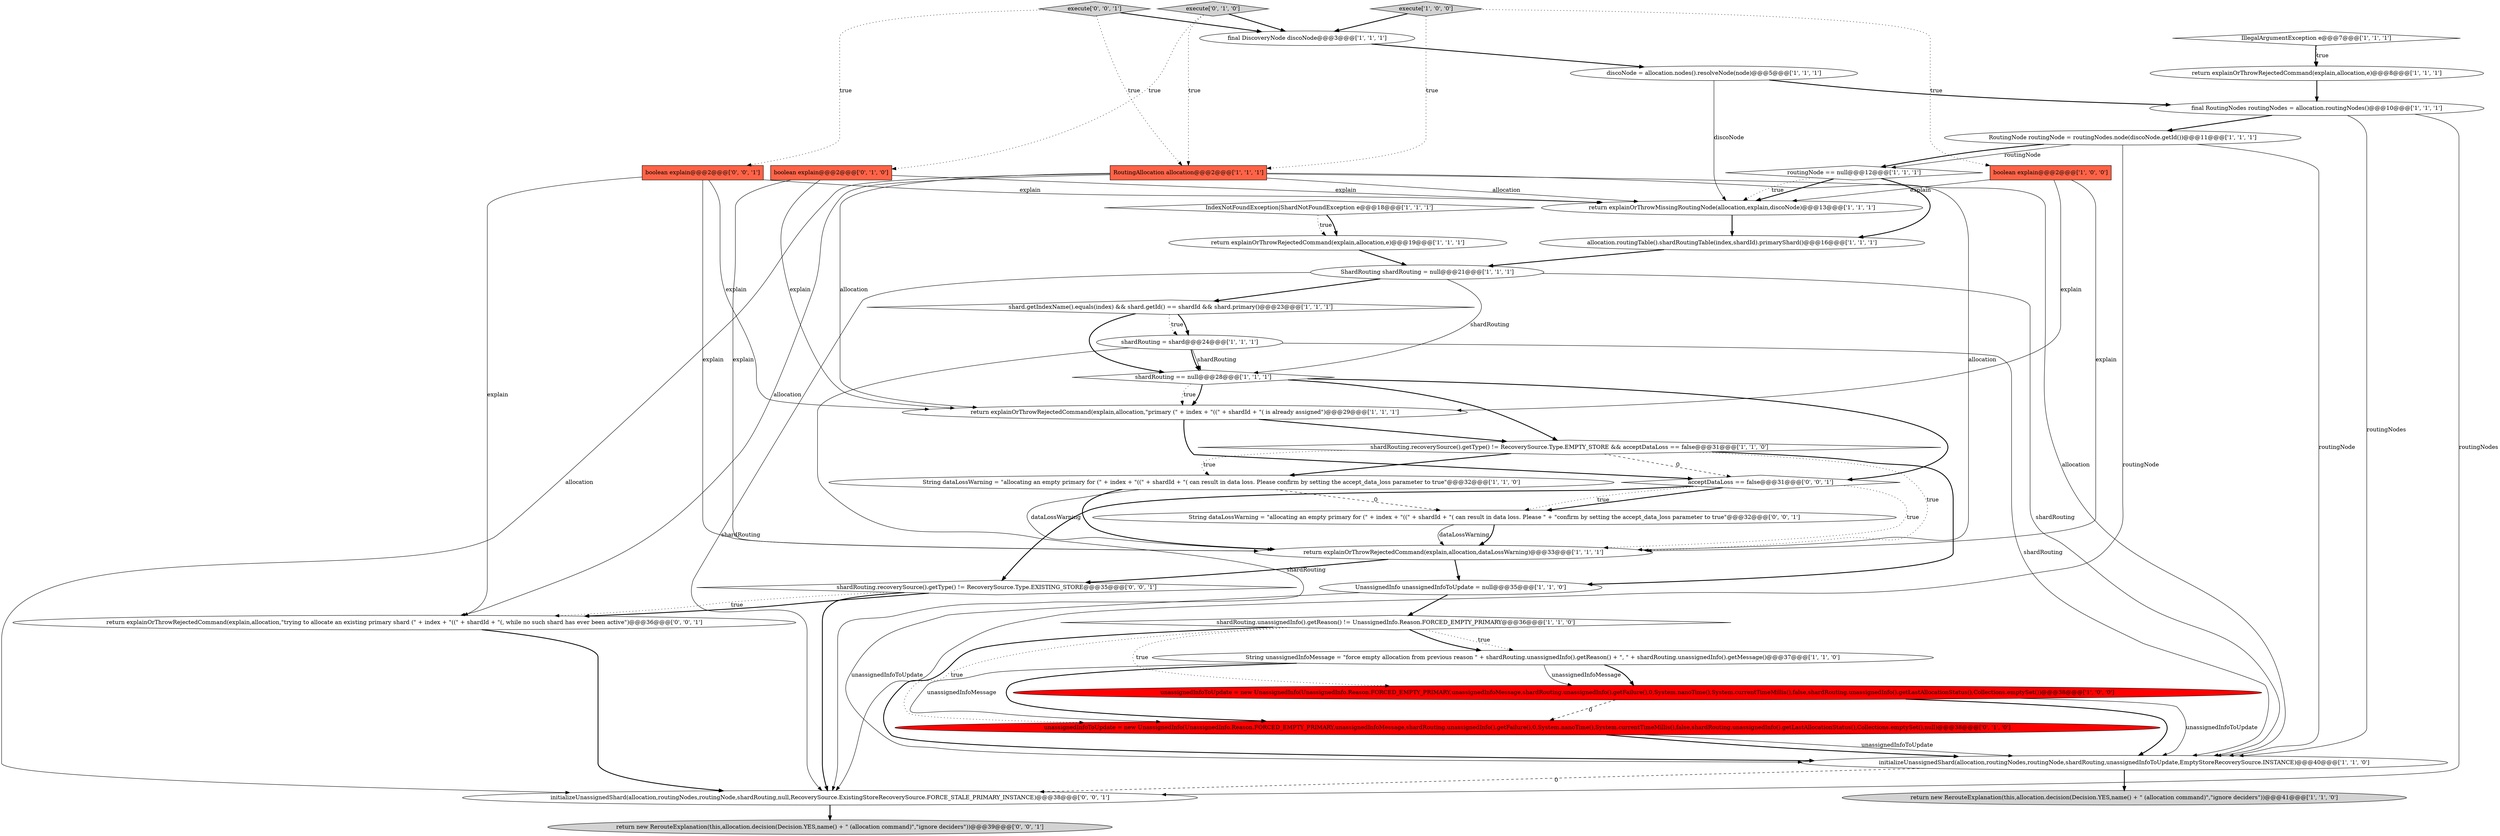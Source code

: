 digraph {
10 [style = filled, label = "shardRouting.unassignedInfo().getReason() != UnassignedInfo.Reason.FORCED_EMPTY_PRIMARY@@@36@@@['1', '1', '0']", fillcolor = white, shape = diamond image = "AAA0AAABBB1BBB"];
37 [style = filled, label = "execute['0', '0', '1']", fillcolor = lightgray, shape = diamond image = "AAA0AAABBB3BBB"];
23 [style = filled, label = "IllegalArgumentException e@@@7@@@['1', '1', '1']", fillcolor = white, shape = diamond image = "AAA0AAABBB1BBB"];
13 [style = filled, label = "return explainOrThrowRejectedCommand(explain,allocation,\"primary (\" + index + \"((\" + shardId + \"( is already assigned\")@@@29@@@['1', '1', '1']", fillcolor = white, shape = ellipse image = "AAA0AAABBB1BBB"];
29 [style = filled, label = "execute['0', '1', '0']", fillcolor = lightgray, shape = diamond image = "AAA0AAABBB2BBB"];
8 [style = filled, label = "UnassignedInfo unassignedInfoToUpdate = null@@@35@@@['1', '1', '0']", fillcolor = white, shape = ellipse image = "AAA0AAABBB1BBB"];
18 [style = filled, label = "discoNode = allocation.nodes().resolveNode(node)@@@5@@@['1', '1', '1']", fillcolor = white, shape = ellipse image = "AAA0AAABBB1BBB"];
21 [style = filled, label = "initializeUnassignedShard(allocation,routingNodes,routingNode,shardRouting,unassignedInfoToUpdate,EmptyStoreRecoverySource.INSTANCE)@@@40@@@['1', '1', '0']", fillcolor = white, shape = ellipse image = "AAA0AAABBB1BBB"];
24 [style = filled, label = "RoutingAllocation allocation@@@2@@@['1', '1', '1']", fillcolor = tomato, shape = box image = "AAA0AAABBB1BBB"];
28 [style = filled, label = "boolean explain@@@2@@@['0', '1', '0']", fillcolor = tomato, shape = box image = "AAA0AAABBB2BBB"];
34 [style = filled, label = "boolean explain@@@2@@@['0', '0', '1']", fillcolor = tomato, shape = box image = "AAA0AAABBB3BBB"];
22 [style = filled, label = "execute['1', '0', '0']", fillcolor = lightgray, shape = diamond image = "AAA0AAABBB1BBB"];
32 [style = filled, label = "return new RerouteExplanation(this,allocation.decision(Decision.YES,name() + \" (allocation command)\",\"ignore deciders\"))@@@39@@@['0', '0', '1']", fillcolor = lightgray, shape = ellipse image = "AAA0AAABBB3BBB"];
1 [style = filled, label = "return explainOrThrowRejectedCommand(explain,allocation,dataLossWarning)@@@33@@@['1', '1', '1']", fillcolor = white, shape = ellipse image = "AAA0AAABBB1BBB"];
17 [style = filled, label = "String unassignedInfoMessage = \"force empty allocation from previous reason \" + shardRouting.unassignedInfo().getReason() + \", \" + shardRouting.unassignedInfo().getMessage()@@@37@@@['1', '1', '0']", fillcolor = white, shape = ellipse image = "AAA0AAABBB1BBB"];
11 [style = filled, label = "return explainOrThrowRejectedCommand(explain,allocation,e)@@@8@@@['1', '1', '1']", fillcolor = white, shape = ellipse image = "AAA0AAABBB1BBB"];
0 [style = filled, label = "final RoutingNodes routingNodes = allocation.routingNodes()@@@10@@@['1', '1', '1']", fillcolor = white, shape = ellipse image = "AAA0AAABBB1BBB"];
14 [style = filled, label = "shardRouting == null@@@28@@@['1', '1', '1']", fillcolor = white, shape = diamond image = "AAA0AAABBB1BBB"];
26 [style = filled, label = "return explainOrThrowMissingRoutingNode(allocation,explain,discoNode)@@@13@@@['1', '1', '1']", fillcolor = white, shape = ellipse image = "AAA0AAABBB1BBB"];
25 [style = filled, label = "return new RerouteExplanation(this,allocation.decision(Decision.YES,name() + \" (allocation command)\",\"ignore deciders\"))@@@41@@@['1', '1', '0']", fillcolor = lightgray, shape = ellipse image = "AAA0AAABBB1BBB"];
5 [style = filled, label = "String dataLossWarning = \"allocating an empty primary for (\" + index + \"((\" + shardId + \"( can result in data loss. Please confirm by setting the accept_data_loss parameter to true\"@@@32@@@['1', '1', '0']", fillcolor = white, shape = ellipse image = "AAA0AAABBB1BBB"];
6 [style = filled, label = "IndexNotFoundException|ShardNotFoundException e@@@18@@@['1', '1', '1']", fillcolor = white, shape = diamond image = "AAA0AAABBB1BBB"];
4 [style = filled, label = "unassignedInfoToUpdate = new UnassignedInfo(UnassignedInfo.Reason.FORCED_EMPTY_PRIMARY,unassignedInfoMessage,shardRouting.unassignedInfo().getFailure(),0,System.nanoTime(),System.currentTimeMillis(),false,shardRouting.unassignedInfo().getLastAllocationStatus(),Collections.emptySet())@@@38@@@['1', '0', '0']", fillcolor = red, shape = ellipse image = "AAA1AAABBB1BBB"];
15 [style = filled, label = "shardRouting.recoverySource().getType() != RecoverySource.Type.EMPTY_STORE && acceptDataLoss == false@@@31@@@['1', '1', '0']", fillcolor = white, shape = diamond image = "AAA0AAABBB1BBB"];
19 [style = filled, label = "routingNode == null@@@12@@@['1', '1', '1']", fillcolor = white, shape = diamond image = "AAA0AAABBB1BBB"];
7 [style = filled, label = "ShardRouting shardRouting = null@@@21@@@['1', '1', '1']", fillcolor = white, shape = ellipse image = "AAA0AAABBB1BBB"];
9 [style = filled, label = "boolean explain@@@2@@@['1', '0', '0']", fillcolor = tomato, shape = box image = "AAA0AAABBB1BBB"];
12 [style = filled, label = "return explainOrThrowRejectedCommand(explain,allocation,e)@@@19@@@['1', '1', '1']", fillcolor = white, shape = ellipse image = "AAA0AAABBB1BBB"];
20 [style = filled, label = "final DiscoveryNode discoNode@@@3@@@['1', '1', '1']", fillcolor = white, shape = ellipse image = "AAA0AAABBB1BBB"];
3 [style = filled, label = "allocation.routingTable().shardRoutingTable(index,shardId).primaryShard()@@@16@@@['1', '1', '1']", fillcolor = white, shape = ellipse image = "AAA0AAABBB1BBB"];
38 [style = filled, label = "initializeUnassignedShard(allocation,routingNodes,routingNode,shardRouting,null,RecoverySource.ExistingStoreRecoverySource.FORCE_STALE_PRIMARY_INSTANCE)@@@38@@@['0', '0', '1']", fillcolor = white, shape = ellipse image = "AAA0AAABBB3BBB"];
35 [style = filled, label = "shardRouting.recoverySource().getType() != RecoverySource.Type.EXISTING_STORE@@@35@@@['0', '0', '1']", fillcolor = white, shape = diamond image = "AAA0AAABBB3BBB"];
36 [style = filled, label = "String dataLossWarning = \"allocating an empty primary for (\" + index + \"((\" + shardId + \"( can result in data loss. Please \" + \"confirm by setting the accept_data_loss parameter to true\"@@@32@@@['0', '0', '1']", fillcolor = white, shape = ellipse image = "AAA0AAABBB3BBB"];
2 [style = filled, label = "shardRouting = shard@@@24@@@['1', '1', '1']", fillcolor = white, shape = ellipse image = "AAA0AAABBB1BBB"];
27 [style = filled, label = "shard.getIndexName().equals(index) && shard.getId() == shardId && shard.primary()@@@23@@@['1', '1', '1']", fillcolor = white, shape = diamond image = "AAA0AAABBB1BBB"];
31 [style = filled, label = "return explainOrThrowRejectedCommand(explain,allocation,\"trying to allocate an existing primary shard (\" + index + \"((\" + shardId + \"(, while no such shard has ever been active\")@@@36@@@['0', '0', '1']", fillcolor = white, shape = ellipse image = "AAA0AAABBB3BBB"];
30 [style = filled, label = "unassignedInfoToUpdate = new UnassignedInfo(UnassignedInfo.Reason.FORCED_EMPTY_PRIMARY,unassignedInfoMessage,shardRouting.unassignedInfo().getFailure(),0,System.nanoTime(),System.currentTimeMillis(),false,shardRouting.unassignedInfo().getLastAllocationStatus(),Collections.emptySet(),null)@@@38@@@['0', '1', '0']", fillcolor = red, shape = ellipse image = "AAA1AAABBB2BBB"];
16 [style = filled, label = "RoutingNode routingNode = routingNodes.node(discoNode.getId())@@@11@@@['1', '1', '1']", fillcolor = white, shape = ellipse image = "AAA0AAABBB1BBB"];
33 [style = filled, label = "acceptDataLoss == false@@@31@@@['0', '0', '1']", fillcolor = white, shape = diamond image = "AAA0AAABBB3BBB"];
7->21 [style = solid, label="shardRouting"];
24->31 [style = solid, label="allocation"];
8->10 [style = bold, label=""];
0->38 [style = solid, label="routingNodes"];
34->26 [style = solid, label="explain"];
2->21 [style = solid, label="shardRouting"];
4->30 [style = dashed, label="0"];
10->17 [style = bold, label=""];
24->21 [style = solid, label="allocation"];
34->1 [style = solid, label="explain"];
27->2 [style = dotted, label="true"];
28->26 [style = solid, label="explain"];
28->1 [style = solid, label="explain"];
10->30 [style = dotted, label="true"];
8->21 [style = solid, label="unassignedInfoToUpdate"];
12->7 [style = bold, label=""];
7->14 [style = solid, label="shardRouting"];
2->14 [style = bold, label=""];
15->33 [style = dashed, label="0"];
16->19 [style = solid, label="routingNode"];
24->26 [style = solid, label="allocation"];
35->38 [style = bold, label=""];
10->4 [style = dotted, label="true"];
19->3 [style = bold, label=""];
18->0 [style = bold, label=""];
27->2 [style = bold, label=""];
9->26 [style = solid, label="explain"];
24->1 [style = solid, label="allocation"];
35->31 [style = bold, label=""];
18->26 [style = solid, label="discoNode"];
4->21 [style = solid, label="unassignedInfoToUpdate"];
2->14 [style = solid, label="shardRouting"];
17->4 [style = solid, label="unassignedInfoMessage"];
30->21 [style = solid, label="unassignedInfoToUpdate"];
4->21 [style = bold, label=""];
1->35 [style = bold, label=""];
10->21 [style = bold, label=""];
22->24 [style = dotted, label="true"];
21->25 [style = bold, label=""];
16->19 [style = bold, label=""];
9->13 [style = solid, label="explain"];
38->32 [style = bold, label=""];
20->18 [style = bold, label=""];
5->1 [style = bold, label=""];
29->20 [style = bold, label=""];
36->1 [style = solid, label="dataLossWarning"];
2->38 [style = solid, label="shardRouting"];
5->1 [style = solid, label="dataLossWarning"];
22->20 [style = bold, label=""];
3->7 [style = bold, label=""];
19->26 [style = bold, label=""];
33->36 [style = bold, label=""];
14->15 [style = bold, label=""];
13->15 [style = bold, label=""];
6->12 [style = dotted, label="true"];
22->9 [style = dotted, label="true"];
19->26 [style = dotted, label="true"];
15->5 [style = dotted, label="true"];
34->13 [style = solid, label="explain"];
0->16 [style = bold, label=""];
1->8 [style = bold, label=""];
34->31 [style = solid, label="explain"];
27->14 [style = bold, label=""];
26->3 [style = bold, label=""];
16->21 [style = solid, label="routingNode"];
31->38 [style = bold, label=""];
21->38 [style = dashed, label="0"];
24->13 [style = solid, label="allocation"];
35->31 [style = dotted, label="true"];
10->17 [style = dotted, label="true"];
30->21 [style = bold, label=""];
29->28 [style = dotted, label="true"];
0->21 [style = solid, label="routingNodes"];
9->1 [style = solid, label="explain"];
37->34 [style = dotted, label="true"];
14->13 [style = bold, label=""];
23->11 [style = bold, label=""];
29->24 [style = dotted, label="true"];
15->8 [style = bold, label=""];
17->4 [style = bold, label=""];
17->30 [style = solid, label="unassignedInfoMessage"];
6->12 [style = bold, label=""];
33->35 [style = bold, label=""];
37->24 [style = dotted, label="true"];
37->20 [style = bold, label=""];
17->30 [style = bold, label=""];
16->38 [style = solid, label="routingNode"];
7->38 [style = solid, label="shardRouting"];
5->36 [style = dashed, label="0"];
36->1 [style = bold, label=""];
14->33 [style = bold, label=""];
15->5 [style = bold, label=""];
14->13 [style = dotted, label="true"];
33->36 [style = dotted, label="true"];
28->13 [style = solid, label="explain"];
11->0 [style = bold, label=""];
15->1 [style = dotted, label="true"];
24->38 [style = solid, label="allocation"];
33->1 [style = dotted, label="true"];
7->27 [style = bold, label=""];
13->33 [style = bold, label=""];
23->11 [style = dotted, label="true"];
}
